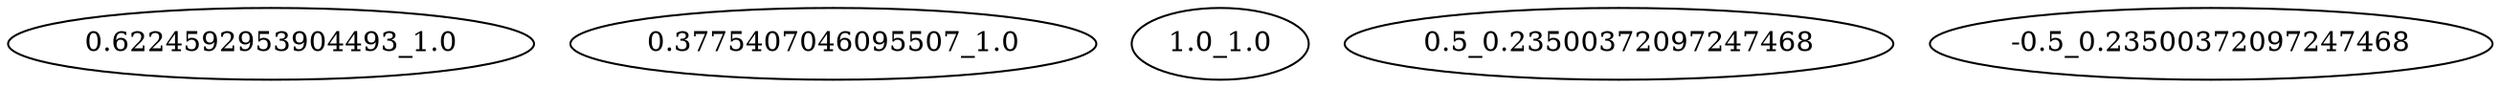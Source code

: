 digraph{
N0[label="0.6224592953904493_1.0"]
N1[label="0.3775407046095507_1.0"]
N2[label="1.0_1.0"]
N3[label="0.5_0.23500372097247468"]
N4[label="-0.5_0.23500372097247468"]
}
